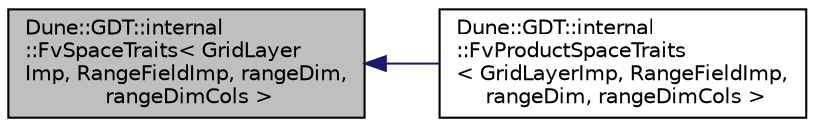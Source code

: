 digraph "Dune::GDT::internal::FvSpaceTraits&lt; GridLayerImp, RangeFieldImp, rangeDim, rangeDimCols &gt;"
{
  edge [fontname="Helvetica",fontsize="10",labelfontname="Helvetica",labelfontsize="10"];
  node [fontname="Helvetica",fontsize="10",shape=record];
  rankdir="LR";
  Node0 [label="Dune::GDT::internal\l::FvSpaceTraits\< GridLayer\lImp, RangeFieldImp, rangeDim,\l rangeDimCols \>",height=0.2,width=0.4,color="black", fillcolor="grey75", style="filled", fontcolor="black"];
  Node0 -> Node1 [dir="back",color="midnightblue",fontsize="10",style="solid",fontname="Helvetica"];
  Node1 [label="Dune::GDT::internal\l::FvProductSpaceTraits\l\< GridLayerImp, RangeFieldImp,\l rangeDim, rangeDimCols \>",height=0.2,width=0.4,color="black", fillcolor="white", style="filled",URL="$a02679.html"];
}
